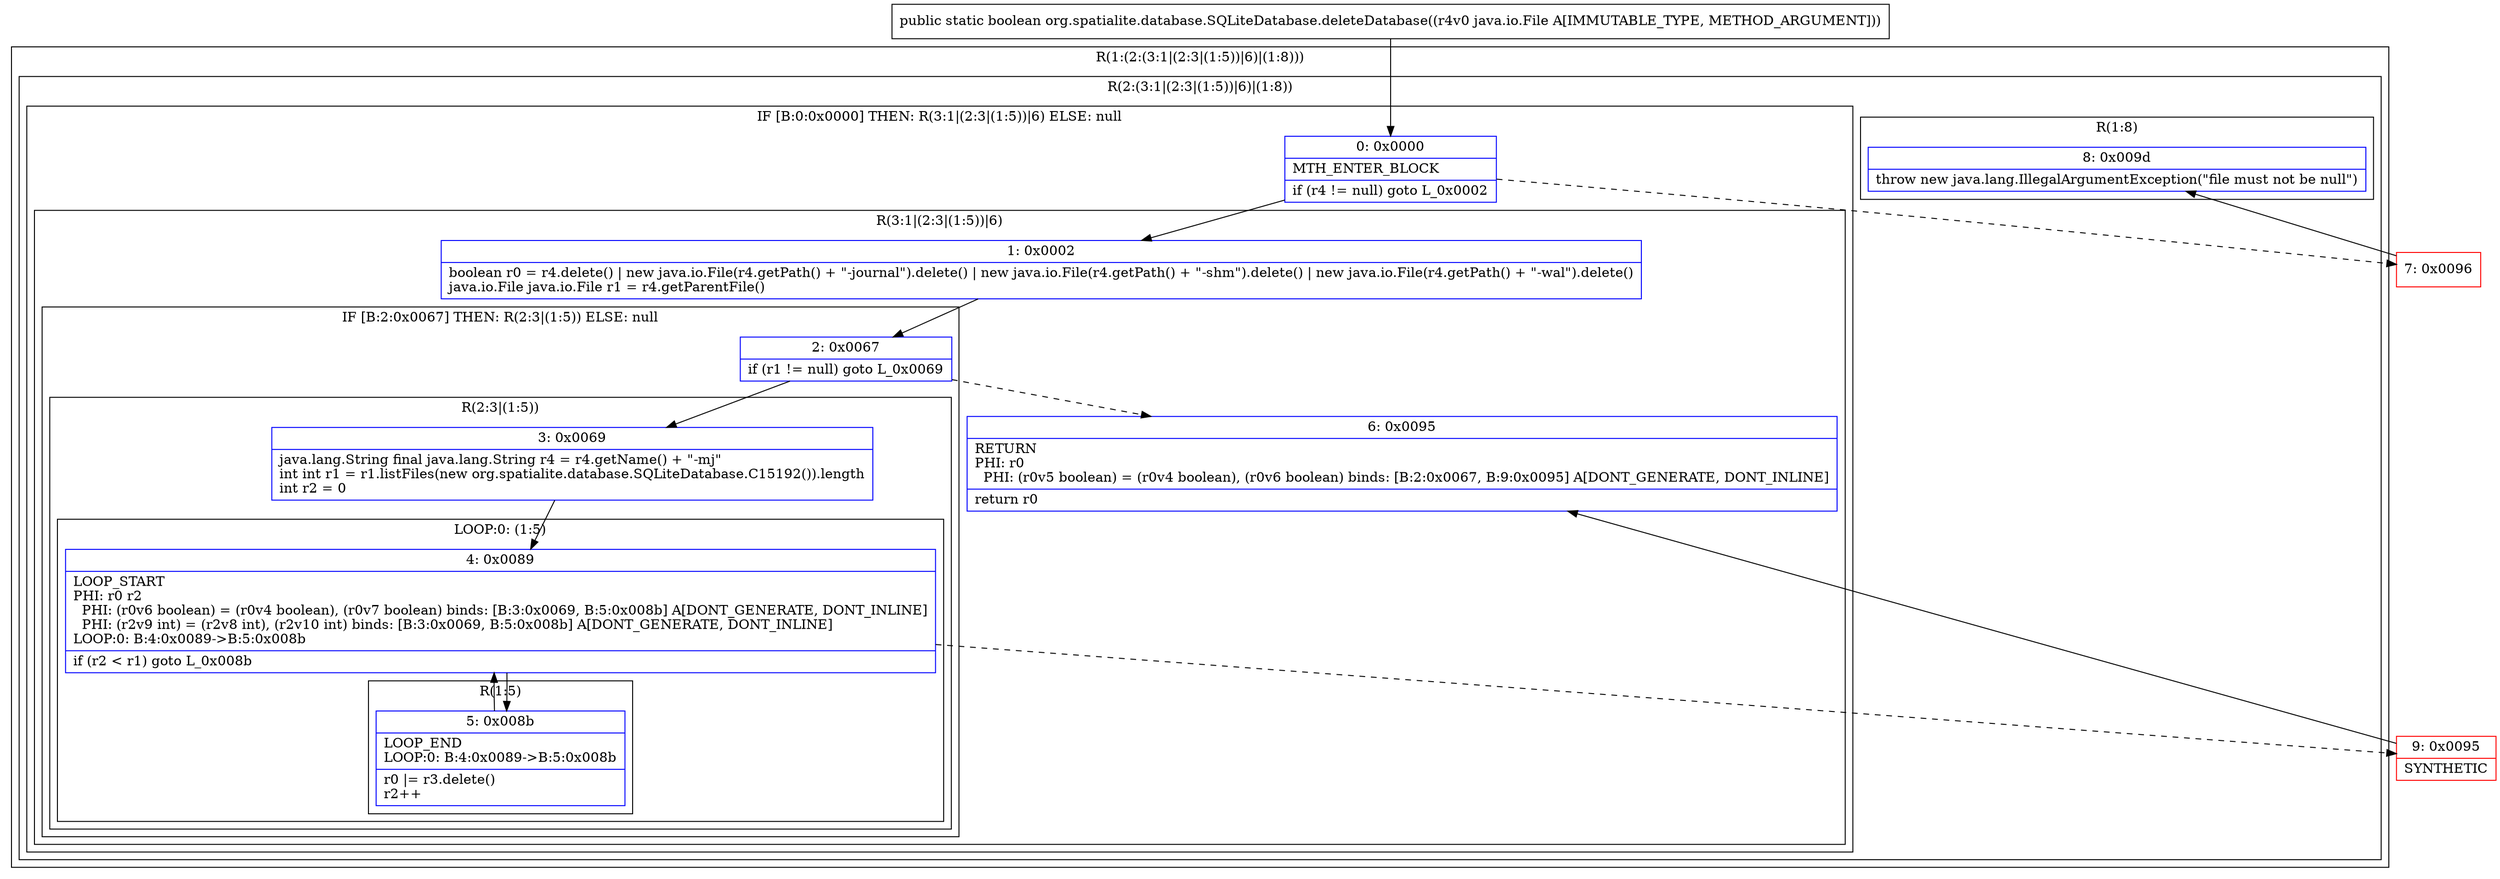 digraph "CFG fororg.spatialite.database.SQLiteDatabase.deleteDatabase(Ljava\/io\/File;)Z" {
subgraph cluster_Region_1866277100 {
label = "R(1:(2:(3:1|(2:3|(1:5))|6)|(1:8)))";
node [shape=record,color=blue];
subgraph cluster_Region_1995729521 {
label = "R(2:(3:1|(2:3|(1:5))|6)|(1:8))";
node [shape=record,color=blue];
subgraph cluster_IfRegion_850836221 {
label = "IF [B:0:0x0000] THEN: R(3:1|(2:3|(1:5))|6) ELSE: null";
node [shape=record,color=blue];
Node_0 [shape=record,label="{0\:\ 0x0000|MTH_ENTER_BLOCK\l|if (r4 != null) goto L_0x0002\l}"];
subgraph cluster_Region_67220064 {
label = "R(3:1|(2:3|(1:5))|6)";
node [shape=record,color=blue];
Node_1 [shape=record,label="{1\:\ 0x0002|boolean r0 = r4.delete() \| new java.io.File(r4.getPath() + \"\-journal\").delete() \| new java.io.File(r4.getPath() + \"\-shm\").delete() \| new java.io.File(r4.getPath() + \"\-wal\").delete()\ljava.io.File java.io.File r1 = r4.getParentFile()\l}"];
subgraph cluster_IfRegion_1196996635 {
label = "IF [B:2:0x0067] THEN: R(2:3|(1:5)) ELSE: null";
node [shape=record,color=blue];
Node_2 [shape=record,label="{2\:\ 0x0067|if (r1 != null) goto L_0x0069\l}"];
subgraph cluster_Region_1548097273 {
label = "R(2:3|(1:5))";
node [shape=record,color=blue];
Node_3 [shape=record,label="{3\:\ 0x0069|java.lang.String final java.lang.String r4 = r4.getName() + \"\-mj\"\lint int r1 = r1.listFiles(new org.spatialite.database.SQLiteDatabase.C15192()).length\lint r2 = 0\l}"];
subgraph cluster_LoopRegion_1661380598 {
label = "LOOP:0: (1:5)";
node [shape=record,color=blue];
Node_4 [shape=record,label="{4\:\ 0x0089|LOOP_START\lPHI: r0 r2 \l  PHI: (r0v6 boolean) = (r0v4 boolean), (r0v7 boolean) binds: [B:3:0x0069, B:5:0x008b] A[DONT_GENERATE, DONT_INLINE]\l  PHI: (r2v9 int) = (r2v8 int), (r2v10 int) binds: [B:3:0x0069, B:5:0x008b] A[DONT_GENERATE, DONT_INLINE]\lLOOP:0: B:4:0x0089\-\>B:5:0x008b\l|if (r2 \< r1) goto L_0x008b\l}"];
subgraph cluster_Region_293181313 {
label = "R(1:5)";
node [shape=record,color=blue];
Node_5 [shape=record,label="{5\:\ 0x008b|LOOP_END\lLOOP:0: B:4:0x0089\-\>B:5:0x008b\l|r0 \|= r3.delete()\lr2++\l}"];
}
}
}
}
Node_6 [shape=record,label="{6\:\ 0x0095|RETURN\lPHI: r0 \l  PHI: (r0v5 boolean) = (r0v4 boolean), (r0v6 boolean) binds: [B:2:0x0067, B:9:0x0095] A[DONT_GENERATE, DONT_INLINE]\l|return r0\l}"];
}
}
subgraph cluster_Region_1698349370 {
label = "R(1:8)";
node [shape=record,color=blue];
Node_8 [shape=record,label="{8\:\ 0x009d|throw new java.lang.IllegalArgumentException(\"file must not be null\")\l}"];
}
}
}
Node_7 [shape=record,color=red,label="{7\:\ 0x0096}"];
Node_9 [shape=record,color=red,label="{9\:\ 0x0095|SYNTHETIC\l}"];
MethodNode[shape=record,label="{public static boolean org.spatialite.database.SQLiteDatabase.deleteDatabase((r4v0 java.io.File A[IMMUTABLE_TYPE, METHOD_ARGUMENT])) }"];
MethodNode -> Node_0;
Node_0 -> Node_1;
Node_0 -> Node_7[style=dashed];
Node_1 -> Node_2;
Node_2 -> Node_3;
Node_2 -> Node_6[style=dashed];
Node_3 -> Node_4;
Node_4 -> Node_5;
Node_4 -> Node_9[style=dashed];
Node_5 -> Node_4;
Node_7 -> Node_8;
Node_9 -> Node_6;
}

